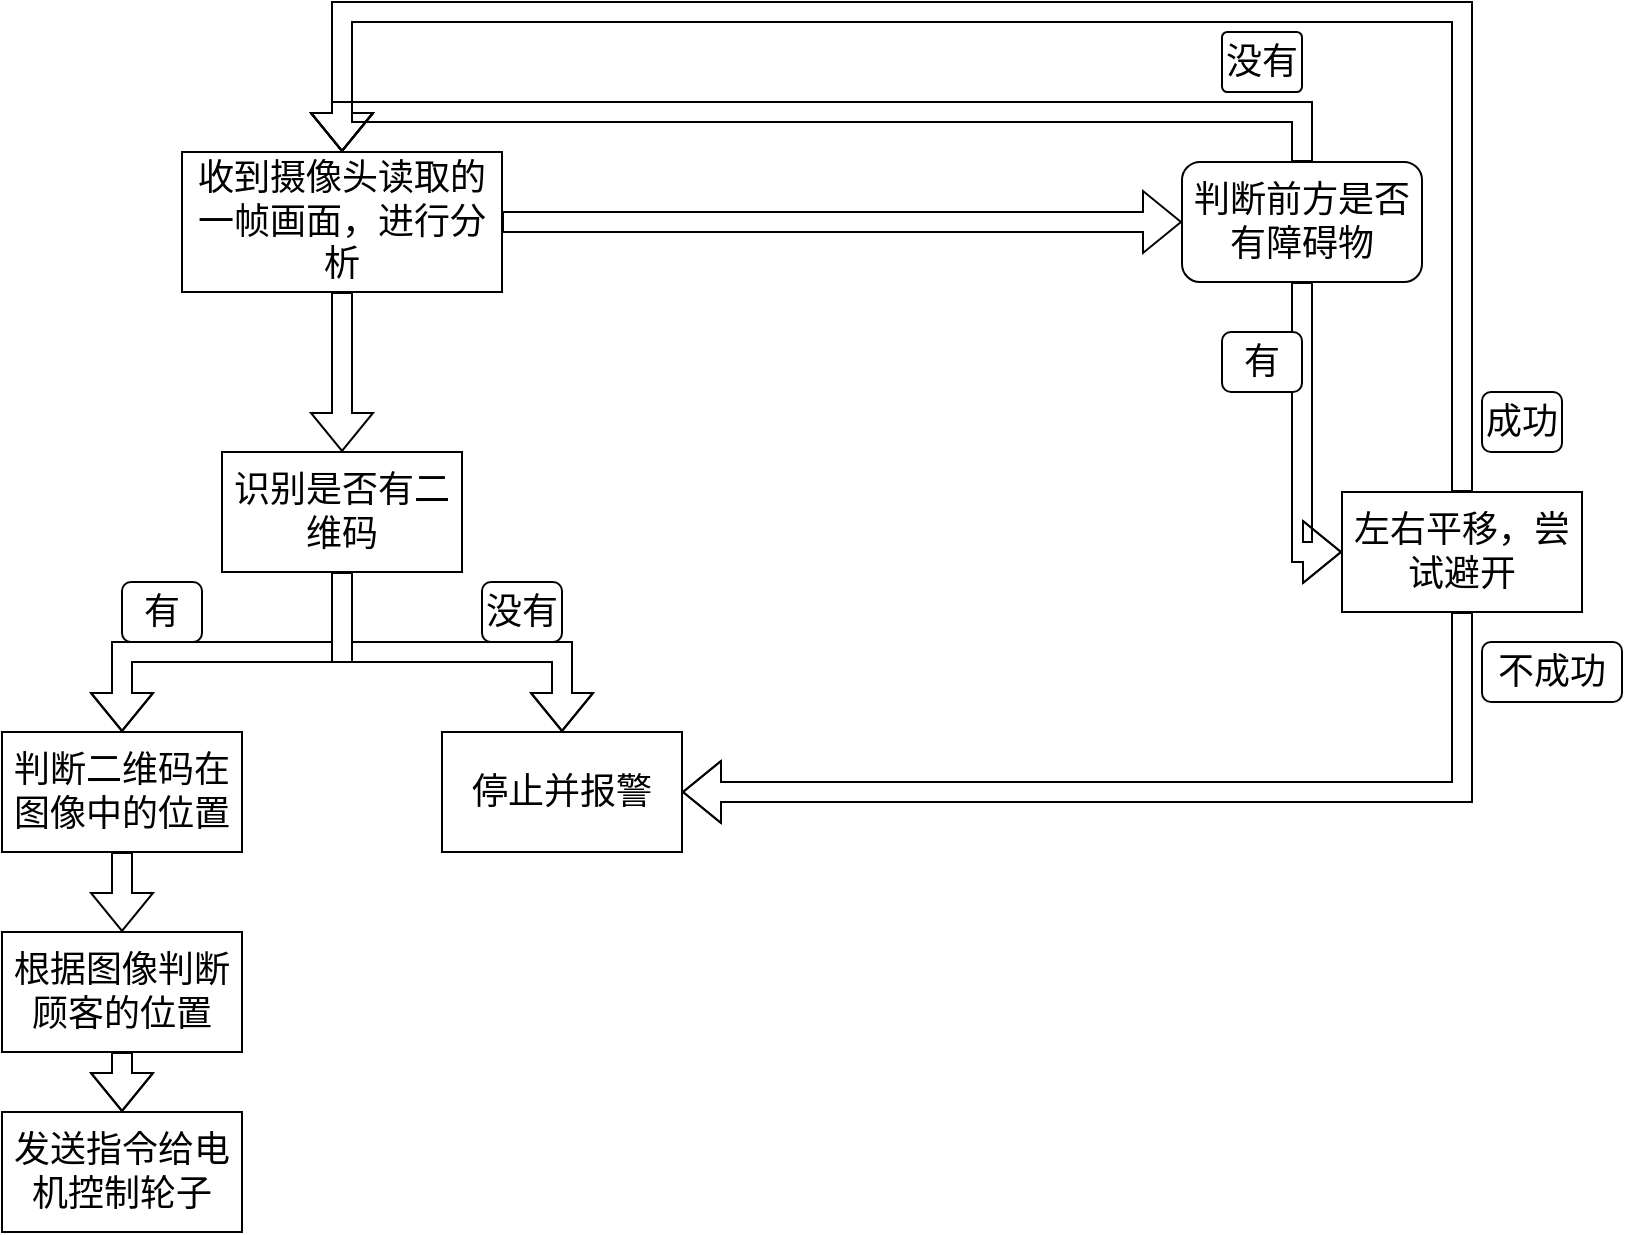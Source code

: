 <mxfile version="12.5.1" type="device"><diagram name="Page-1" id="74e2e168-ea6b-b213-b513-2b3c1d86103e"><mxGraphModel dx="1278" dy="551" grid="1" gridSize="10" guides="1" tooltips="1" connect="1" arrows="1" fold="1" page="1" pageScale="1" pageWidth="1100" pageHeight="850" background="#ffffff" math="0" shadow="0"><root><mxCell id="0"/><mxCell id="1" parent="0"/><mxCell id="uyW90kvUab4wxyiCCjFZ-12" value="" style="edgeStyle=orthogonalEdgeStyle;shape=flexArrow;rounded=0;orthogonalLoop=1;jettySize=auto;html=1;" edge="1" parent="1" source="uyW90kvUab4wxyiCCjFZ-10" target="uyW90kvUab4wxyiCCjFZ-11"><mxGeometry relative="1" as="geometry"/></mxCell><mxCell id="uyW90kvUab4wxyiCCjFZ-26" style="edgeStyle=orthogonalEdgeStyle;shape=flexArrow;rounded=0;orthogonalLoop=1;jettySize=auto;html=1;" edge="1" parent="1" source="uyW90kvUab4wxyiCCjFZ-10" target="uyW90kvUab4wxyiCCjFZ-27"><mxGeometry relative="1" as="geometry"><mxPoint x="330" y="175" as="targetPoint"/></mxGeometry></mxCell><mxCell id="uyW90kvUab4wxyiCCjFZ-10" value="&lt;span style=&quot;white-space: normal&quot;&gt;&lt;font style=&quot;font-size: 18px&quot;&gt;收到摄像头读取的一帧画面，进行分析&lt;/font&gt;&lt;/span&gt;" style="rounded=0;whiteSpace=wrap;html=1;" vertex="1" parent="1"><mxGeometry x="120" y="140" width="160" height="70" as="geometry"/></mxCell><mxCell id="uyW90kvUab4wxyiCCjFZ-14" value="" style="edgeStyle=orthogonalEdgeStyle;shape=flexArrow;rounded=0;orthogonalLoop=1;jettySize=auto;html=1;exitX=0.5;exitY=1;exitDx=0;exitDy=0;" edge="1" parent="1" source="uyW90kvUab4wxyiCCjFZ-11" target="uyW90kvUab4wxyiCCjFZ-13"><mxGeometry relative="1" as="geometry"><mxPoint x="350" y="400" as="sourcePoint"/></mxGeometry></mxCell><mxCell id="uyW90kvUab4wxyiCCjFZ-15" style="edgeStyle=orthogonalEdgeStyle;shape=flexArrow;rounded=0;orthogonalLoop=1;jettySize=auto;html=1;exitX=0.5;exitY=1;exitDx=0;exitDy=0;" edge="1" parent="1" source="uyW90kvUab4wxyiCCjFZ-11" target="uyW90kvUab4wxyiCCjFZ-17"><mxGeometry relative="1" as="geometry"><mxPoint x="310" y="430" as="targetPoint"/></mxGeometry></mxCell><mxCell id="uyW90kvUab4wxyiCCjFZ-11" value="&lt;font style=&quot;font-size: 18px&quot;&gt;识别是否有二维码&lt;/font&gt;" style="rounded=0;whiteSpace=wrap;html=1;" vertex="1" parent="1"><mxGeometry x="140" y="290" width="120" height="60" as="geometry"/></mxCell><mxCell id="uyW90kvUab4wxyiCCjFZ-20" style="edgeStyle=orthogonalEdgeStyle;shape=flexArrow;rounded=0;orthogonalLoop=1;jettySize=auto;html=1;" edge="1" parent="1" source="uyW90kvUab4wxyiCCjFZ-13" target="uyW90kvUab4wxyiCCjFZ-21"><mxGeometry relative="1" as="geometry"><mxPoint x="90" y="560" as="targetPoint"/></mxGeometry></mxCell><mxCell id="uyW90kvUab4wxyiCCjFZ-13" value="&lt;font style=&quot;font-size: 18px&quot;&gt;判断二维码在图像中的位置&lt;/font&gt;" style="rounded=0;whiteSpace=wrap;html=1;" vertex="1" parent="1"><mxGeometry x="30" y="430" width="120" height="60" as="geometry"/></mxCell><mxCell id="uyW90kvUab4wxyiCCjFZ-17" value="&lt;font style=&quot;font-size: 18px&quot;&gt;停止并报警&lt;/font&gt;" style="rounded=0;whiteSpace=wrap;html=1;" vertex="1" parent="1"><mxGeometry x="250" y="430" width="120" height="60" as="geometry"/></mxCell><mxCell id="uyW90kvUab4wxyiCCjFZ-18" value="&lt;font style=&quot;font-size: 18px&quot;&gt;有&lt;/font&gt;" style="rounded=1;whiteSpace=wrap;html=1;" vertex="1" parent="1"><mxGeometry x="90" y="355" width="40" height="30" as="geometry"/></mxCell><mxCell id="uyW90kvUab4wxyiCCjFZ-19" value="&lt;font style=&quot;font-size: 18px&quot;&gt;没有&lt;/font&gt;" style="rounded=1;whiteSpace=wrap;html=1;" vertex="1" parent="1"><mxGeometry x="270" y="355" width="40" height="30" as="geometry"/></mxCell><mxCell id="uyW90kvUab4wxyiCCjFZ-22" style="edgeStyle=orthogonalEdgeStyle;shape=flexArrow;rounded=0;orthogonalLoop=1;jettySize=auto;html=1;" edge="1" parent="1" source="uyW90kvUab4wxyiCCjFZ-21" target="uyW90kvUab4wxyiCCjFZ-23"><mxGeometry relative="1" as="geometry"><mxPoint x="90" y="650" as="targetPoint"/></mxGeometry></mxCell><mxCell id="uyW90kvUab4wxyiCCjFZ-21" value="&lt;font style=&quot;font-size: 18px&quot;&gt;根据图像判断顾客的位置&lt;/font&gt;" style="rounded=0;whiteSpace=wrap;html=1;" vertex="1" parent="1"><mxGeometry x="30" y="530" width="120" height="60" as="geometry"/></mxCell><mxCell id="uyW90kvUab4wxyiCCjFZ-23" value="&lt;font style=&quot;font-size: 18px&quot;&gt;发送指令给电机控制轮子&lt;/font&gt;" style="rounded=0;whiteSpace=wrap;html=1;" vertex="1" parent="1"><mxGeometry x="30" y="620" width="120" height="60" as="geometry"/></mxCell><mxCell id="uyW90kvUab4wxyiCCjFZ-28" style="edgeStyle=orthogonalEdgeStyle;shape=flexArrow;rounded=0;orthogonalLoop=1;jettySize=auto;html=1;exitX=0.5;exitY=1;exitDx=0;exitDy=0;" edge="1" parent="1" source="uyW90kvUab4wxyiCCjFZ-27" target="uyW90kvUab4wxyiCCjFZ-29"><mxGeometry relative="1" as="geometry"><mxPoint x="560" y="270" as="targetPoint"/><Array as="points"><mxPoint x="680" y="340"/></Array></mxGeometry></mxCell><mxCell id="uyW90kvUab4wxyiCCjFZ-32" style="edgeStyle=orthogonalEdgeStyle;shape=flexArrow;rounded=0;orthogonalLoop=1;jettySize=auto;html=1;exitX=0.5;exitY=0;exitDx=0;exitDy=0;entryX=0.5;entryY=0;entryDx=0;entryDy=0;" edge="1" parent="1" source="uyW90kvUab4wxyiCCjFZ-27" target="uyW90kvUab4wxyiCCjFZ-10"><mxGeometry relative="1" as="geometry"><mxPoint x="800" y="270" as="targetPoint"/><Array as="points"><mxPoint x="680" y="120"/><mxPoint x="200" y="120"/></Array></mxGeometry></mxCell><mxCell id="uyW90kvUab4wxyiCCjFZ-27" value="&lt;font style=&quot;font-size: 18px&quot;&gt;判断前方是否有障碍物&lt;/font&gt;" style="rounded=1;whiteSpace=wrap;html=1;" vertex="1" parent="1"><mxGeometry x="620" y="145" width="120" height="60" as="geometry"/></mxCell><mxCell id="uyW90kvUab4wxyiCCjFZ-35" style="edgeStyle=orthogonalEdgeStyle;shape=flexArrow;rounded=0;orthogonalLoop=1;jettySize=auto;html=1;entryX=0.5;entryY=0;entryDx=0;entryDy=0;" edge="1" parent="1" source="uyW90kvUab4wxyiCCjFZ-29" target="uyW90kvUab4wxyiCCjFZ-10"><mxGeometry relative="1" as="geometry"><mxPoint x="560" y="390" as="targetPoint"/><Array as="points"><mxPoint x="760" y="70"/><mxPoint x="200" y="70"/></Array></mxGeometry></mxCell><mxCell id="uyW90kvUab4wxyiCCjFZ-40" style="edgeStyle=orthogonalEdgeStyle;shape=flexArrow;rounded=0;orthogonalLoop=1;jettySize=auto;html=1;entryX=1;entryY=0.5;entryDx=0;entryDy=0;" edge="1" parent="1" source="uyW90kvUab4wxyiCCjFZ-29" target="uyW90kvUab4wxyiCCjFZ-17"><mxGeometry relative="1" as="geometry"><Array as="points"><mxPoint x="760" y="460"/></Array></mxGeometry></mxCell><mxCell id="uyW90kvUab4wxyiCCjFZ-29" value="&lt;font style=&quot;font-size: 18px&quot;&gt;左右平移，尝试避开&lt;/font&gt;" style="rounded=0;whiteSpace=wrap;html=1;" vertex="1" parent="1"><mxGeometry x="700" y="310" width="120" height="60" as="geometry"/></mxCell><mxCell id="uyW90kvUab4wxyiCCjFZ-30" value="&lt;font style=&quot;font-size: 18px&quot;&gt;有&lt;/font&gt;" style="rounded=1;whiteSpace=wrap;html=1;" vertex="1" parent="1"><mxGeometry x="640" y="230" width="40" height="30" as="geometry"/></mxCell><mxCell id="uyW90kvUab4wxyiCCjFZ-31" value="&lt;font style=&quot;font-size: 18px&quot;&gt;没有&lt;/font&gt;" style="rounded=1;whiteSpace=wrap;html=1;arcSize=9;" vertex="1" parent="1"><mxGeometry x="640" y="80" width="40" height="30" as="geometry"/></mxCell><mxCell id="uyW90kvUab4wxyiCCjFZ-38" value="&lt;font style=&quot;font-size: 18px&quot;&gt;成功&lt;/font&gt;" style="rounded=1;whiteSpace=wrap;html=1;" vertex="1" parent="1"><mxGeometry x="770" y="260" width="40" height="30" as="geometry"/></mxCell><mxCell id="uyW90kvUab4wxyiCCjFZ-39" value="&lt;font style=&quot;font-size: 18px&quot;&gt;不成功&lt;/font&gt;" style="rounded=1;whiteSpace=wrap;html=1;" vertex="1" parent="1"><mxGeometry x="770" y="385" width="70" height="30" as="geometry"/></mxCell></root></mxGraphModel></diagram></mxfile>